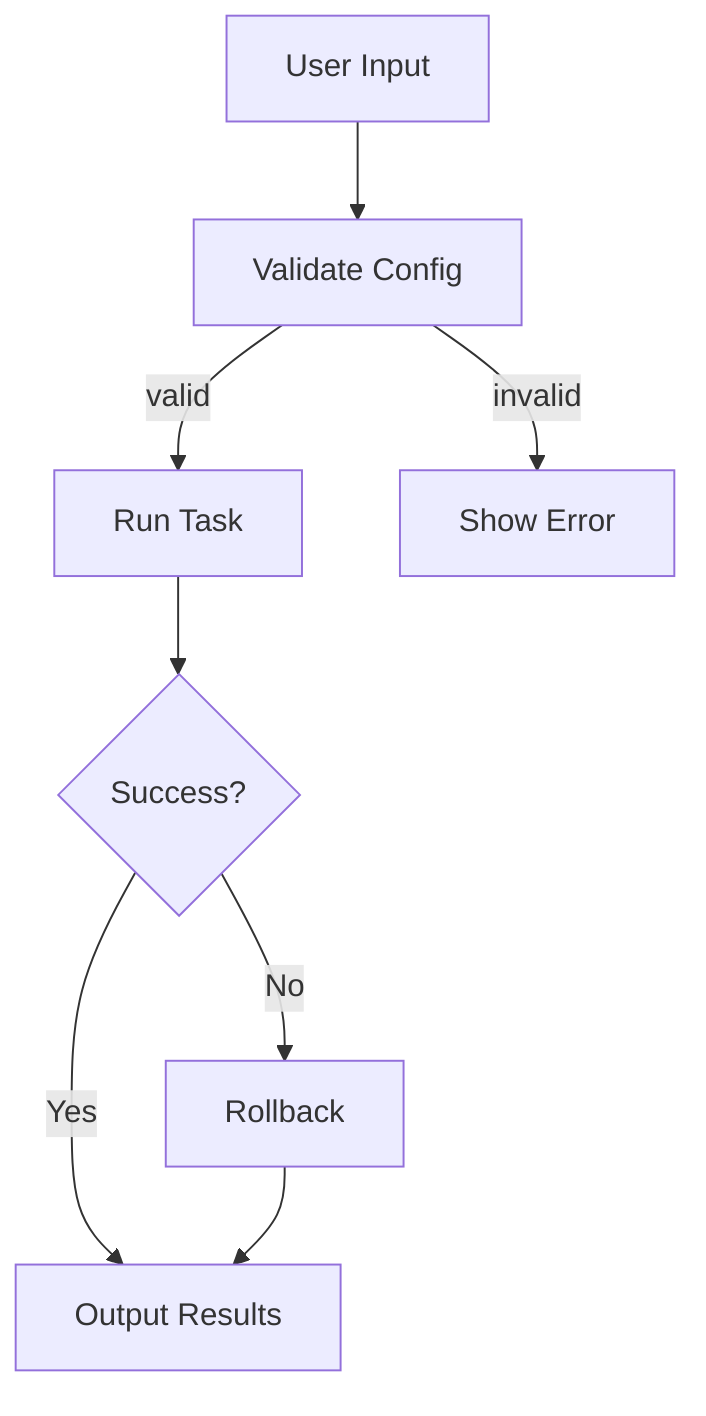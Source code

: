flowchart TD
  A[User Input] --> B[Validate Config]
  B -->|valid| C[Run Task]
  B -->|invalid| D[Show Error]
  C --> E{Success?}
  E -->|Yes| F[Output Results]
  E -->|No| G[Rollback]
  G --> F